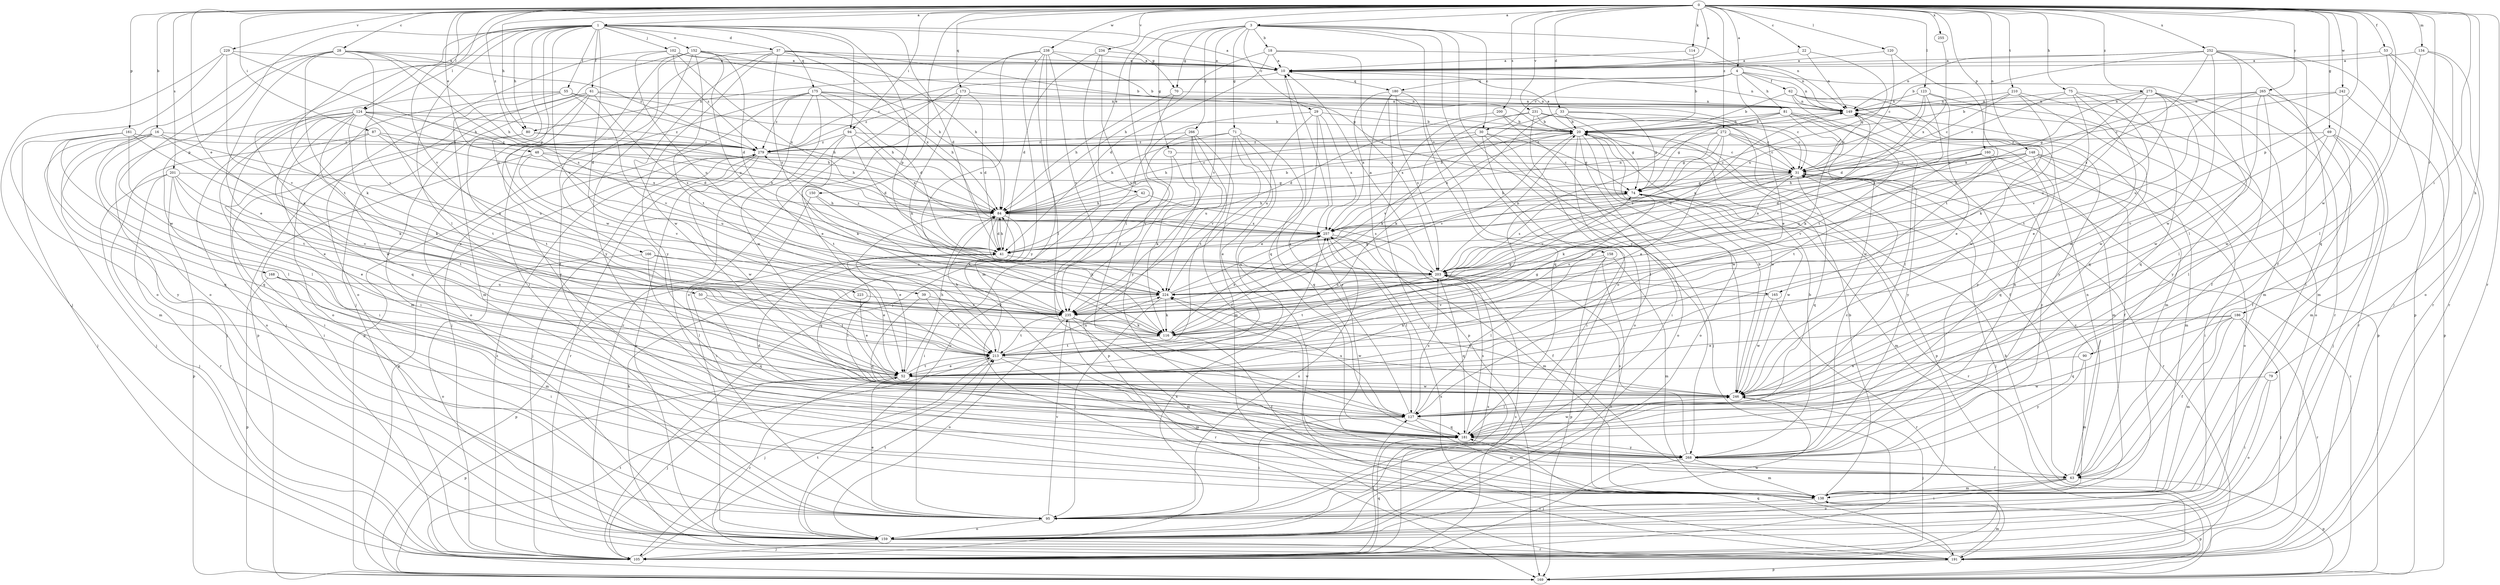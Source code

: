 strict digraph  {
0;
1;
3;
4;
10;
16;
18;
20;
22;
28;
29;
30;
31;
33;
37;
39;
41;
42;
48;
50;
52;
53;
55;
61;
62;
63;
69;
70;
71;
73;
74;
75;
79;
80;
81;
84;
87;
90;
94;
95;
102;
105;
114;
116;
120;
123;
124;
127;
134;
138;
148;
149;
150;
152;
158;
159;
160;
161;
165;
166;
168;
169;
173;
175;
180;
181;
186;
191;
200;
201;
203;
210;
213;
223;
224;
229;
231;
234;
235;
238;
242;
246;
252;
255;
257;
265;
266;
268;
272;
273;
279;
0 -> 1  [label=a];
0 -> 3  [label=a];
0 -> 4  [label=a];
0 -> 10  [label=a];
0 -> 16  [label=b];
0 -> 22  [label=c];
0 -> 28  [label=c];
0 -> 33  [label=d];
0 -> 42  [label=e];
0 -> 48  [label=e];
0 -> 50  [label=e];
0 -> 53  [label=f];
0 -> 69  [label=g];
0 -> 75  [label=h];
0 -> 79  [label=h];
0 -> 80  [label=h];
0 -> 87  [label=i];
0 -> 90  [label=i];
0 -> 94  [label=i];
0 -> 114  [label=k];
0 -> 120  [label=l];
0 -> 123  [label=l];
0 -> 124  [label=l];
0 -> 134  [label=m];
0 -> 148  [label=n];
0 -> 150  [label=o];
0 -> 160  [label=p];
0 -> 161  [label=p];
0 -> 165  [label=p];
0 -> 173  [label=q];
0 -> 186  [label=r];
0 -> 191  [label=r];
0 -> 200  [label=s];
0 -> 201  [label=s];
0 -> 210  [label=t];
0 -> 229  [label=v];
0 -> 231  [label=v];
0 -> 234  [label=v];
0 -> 235  [label=v];
0 -> 238  [label=w];
0 -> 242  [label=w];
0 -> 246  [label=w];
0 -> 252  [label=x];
0 -> 255  [label=x];
0 -> 265  [label=y];
0 -> 272  [label=z];
0 -> 273  [label=z];
0 -> 279  [label=z];
1 -> 10  [label=a];
1 -> 37  [label=d];
1 -> 39  [label=d];
1 -> 41  [label=d];
1 -> 52  [label=e];
1 -> 55  [label=f];
1 -> 61  [label=f];
1 -> 70  [label=g];
1 -> 80  [label=h];
1 -> 94  [label=i];
1 -> 102  [label=j];
1 -> 124  [label=l];
1 -> 127  [label=l];
1 -> 152  [label=o];
1 -> 165  [label=p];
1 -> 166  [label=p];
1 -> 168  [label=p];
1 -> 175  [label=q];
1 -> 213  [label=t];
1 -> 223  [label=u];
1 -> 235  [label=v];
3 -> 18  [label=b];
3 -> 29  [label=c];
3 -> 30  [label=c];
3 -> 70  [label=g];
3 -> 71  [label=g];
3 -> 73  [label=g];
3 -> 127  [label=l];
3 -> 149  [label=n];
3 -> 158  [label=o];
3 -> 159  [label=o];
3 -> 235  [label=v];
3 -> 266  [label=y];
3 -> 268  [label=y];
4 -> 30  [label=c];
4 -> 52  [label=e];
4 -> 62  [label=f];
4 -> 80  [label=h];
4 -> 81  [label=h];
4 -> 149  [label=n];
4 -> 180  [label=q];
4 -> 191  [label=r];
10 -> 149  [label=n];
10 -> 180  [label=q];
10 -> 181  [label=q];
10 -> 279  [label=z];
16 -> 105  [label=j];
16 -> 116  [label=k];
16 -> 127  [label=l];
16 -> 181  [label=q];
16 -> 224  [label=u];
16 -> 268  [label=y];
16 -> 279  [label=z];
18 -> 10  [label=a];
18 -> 41  [label=d];
18 -> 84  [label=h];
18 -> 149  [label=n];
18 -> 203  [label=s];
20 -> 10  [label=a];
20 -> 105  [label=j];
20 -> 127  [label=l];
20 -> 159  [label=o];
20 -> 169  [label=p];
20 -> 235  [label=v];
20 -> 246  [label=w];
20 -> 257  [label=x];
20 -> 279  [label=z];
22 -> 10  [label=a];
22 -> 74  [label=g];
22 -> 149  [label=n];
28 -> 10  [label=a];
28 -> 52  [label=e];
28 -> 84  [label=h];
28 -> 116  [label=k];
28 -> 159  [label=o];
28 -> 203  [label=s];
28 -> 235  [label=v];
28 -> 246  [label=w];
28 -> 279  [label=z];
29 -> 20  [label=b];
29 -> 41  [label=d];
29 -> 52  [label=e];
29 -> 224  [label=u];
29 -> 257  [label=x];
29 -> 268  [label=y];
30 -> 74  [label=g];
30 -> 84  [label=h];
30 -> 95  [label=i];
30 -> 159  [label=o];
30 -> 246  [label=w];
30 -> 279  [label=z];
31 -> 74  [label=g];
31 -> 84  [label=h];
31 -> 105  [label=j];
31 -> 116  [label=k];
31 -> 149  [label=n];
31 -> 181  [label=q];
31 -> 191  [label=r];
31 -> 235  [label=v];
33 -> 20  [label=b];
33 -> 31  [label=c];
33 -> 63  [label=f];
33 -> 74  [label=g];
33 -> 116  [label=k];
33 -> 235  [label=v];
37 -> 10  [label=a];
37 -> 74  [label=g];
37 -> 84  [label=h];
37 -> 95  [label=i];
37 -> 203  [label=s];
37 -> 246  [label=w];
37 -> 257  [label=x];
37 -> 268  [label=y];
39 -> 181  [label=q];
39 -> 213  [label=t];
39 -> 235  [label=v];
41 -> 84  [label=h];
41 -> 127  [label=l];
41 -> 169  [label=p];
41 -> 203  [label=s];
41 -> 279  [label=z];
42 -> 84  [label=h];
42 -> 95  [label=i];
42 -> 203  [label=s];
48 -> 31  [label=c];
48 -> 84  [label=h];
48 -> 95  [label=i];
48 -> 224  [label=u];
48 -> 235  [label=v];
50 -> 181  [label=q];
50 -> 213  [label=t];
50 -> 235  [label=v];
52 -> 84  [label=h];
52 -> 105  [label=j];
52 -> 169  [label=p];
52 -> 191  [label=r];
52 -> 213  [label=t];
52 -> 246  [label=w];
53 -> 10  [label=a];
53 -> 105  [label=j];
53 -> 127  [label=l];
53 -> 191  [label=r];
55 -> 84  [label=h];
55 -> 105  [label=j];
55 -> 138  [label=m];
55 -> 149  [label=n];
55 -> 159  [label=o];
55 -> 235  [label=v];
61 -> 84  [label=h];
61 -> 95  [label=i];
61 -> 149  [label=n];
61 -> 159  [label=o];
61 -> 169  [label=p];
61 -> 203  [label=s];
61 -> 268  [label=y];
62 -> 20  [label=b];
62 -> 149  [label=n];
62 -> 169  [label=p];
62 -> 213  [label=t];
62 -> 246  [label=w];
62 -> 268  [label=y];
63 -> 31  [label=c];
63 -> 95  [label=i];
63 -> 138  [label=m];
63 -> 149  [label=n];
63 -> 159  [label=o];
63 -> 169  [label=p];
69 -> 63  [label=f];
69 -> 105  [label=j];
69 -> 127  [label=l];
69 -> 138  [label=m];
69 -> 235  [label=v];
69 -> 279  [label=z];
70 -> 84  [label=h];
70 -> 149  [label=n];
70 -> 268  [label=y];
71 -> 52  [label=e];
71 -> 84  [label=h];
71 -> 181  [label=q];
71 -> 191  [label=r];
71 -> 213  [label=t];
71 -> 235  [label=v];
71 -> 279  [label=z];
73 -> 31  [label=c];
73 -> 116  [label=k];
73 -> 159  [label=o];
74 -> 84  [label=h];
74 -> 138  [label=m];
74 -> 191  [label=r];
74 -> 203  [label=s];
74 -> 246  [label=w];
75 -> 31  [label=c];
75 -> 52  [label=e];
75 -> 149  [label=n];
75 -> 181  [label=q];
75 -> 235  [label=v];
75 -> 246  [label=w];
79 -> 95  [label=i];
79 -> 159  [label=o];
79 -> 246  [label=w];
80 -> 84  [label=h];
80 -> 95  [label=i];
80 -> 213  [label=t];
80 -> 279  [label=z];
81 -> 20  [label=b];
81 -> 74  [label=g];
81 -> 84  [label=h];
81 -> 116  [label=k];
81 -> 127  [label=l];
81 -> 246  [label=w];
81 -> 268  [label=y];
84 -> 20  [label=b];
84 -> 41  [label=d];
84 -> 52  [label=e];
84 -> 116  [label=k];
84 -> 149  [label=n];
84 -> 181  [label=q];
84 -> 257  [label=x];
87 -> 52  [label=e];
87 -> 138  [label=m];
87 -> 224  [label=u];
87 -> 257  [label=x];
87 -> 279  [label=z];
90 -> 52  [label=e];
90 -> 138  [label=m];
90 -> 268  [label=y];
94 -> 31  [label=c];
94 -> 41  [label=d];
94 -> 116  [label=k];
94 -> 213  [label=t];
94 -> 257  [label=x];
94 -> 279  [label=z];
95 -> 52  [label=e];
95 -> 159  [label=o];
95 -> 235  [label=v];
95 -> 257  [label=x];
102 -> 10  [label=a];
102 -> 84  [label=h];
102 -> 159  [label=o];
102 -> 224  [label=u];
102 -> 257  [label=x];
102 -> 279  [label=z];
105 -> 127  [label=l];
105 -> 181  [label=q];
105 -> 203  [label=s];
105 -> 213  [label=t];
105 -> 257  [label=x];
105 -> 279  [label=z];
114 -> 10  [label=a];
114 -> 20  [label=b];
116 -> 31  [label=c];
116 -> 63  [label=f];
116 -> 74  [label=g];
116 -> 213  [label=t];
116 -> 257  [label=x];
120 -> 10  [label=a];
120 -> 31  [label=c];
120 -> 213  [label=t];
123 -> 41  [label=d];
123 -> 52  [label=e];
123 -> 149  [label=n];
123 -> 159  [label=o];
123 -> 203  [label=s];
123 -> 257  [label=x];
124 -> 20  [label=b];
124 -> 41  [label=d];
124 -> 52  [label=e];
124 -> 84  [label=h];
124 -> 95  [label=i];
124 -> 105  [label=j];
124 -> 138  [label=m];
124 -> 159  [label=o];
124 -> 181  [label=q];
124 -> 213  [label=t];
124 -> 246  [label=w];
124 -> 279  [label=z];
127 -> 10  [label=a];
127 -> 95  [label=i];
127 -> 138  [label=m];
127 -> 181  [label=q];
127 -> 203  [label=s];
127 -> 224  [label=u];
134 -> 10  [label=a];
134 -> 159  [label=o];
134 -> 181  [label=q];
134 -> 191  [label=r];
138 -> 20  [label=b];
138 -> 95  [label=i];
138 -> 169  [label=p];
148 -> 31  [label=c];
148 -> 41  [label=d];
148 -> 63  [label=f];
148 -> 84  [label=h];
148 -> 95  [label=i];
148 -> 138  [label=m];
148 -> 181  [label=q];
148 -> 224  [label=u];
148 -> 235  [label=v];
149 -> 20  [label=b];
149 -> 138  [label=m];
150 -> 84  [label=h];
150 -> 95  [label=i];
150 -> 116  [label=k];
152 -> 10  [label=a];
152 -> 20  [label=b];
152 -> 41  [label=d];
152 -> 63  [label=f];
152 -> 105  [label=j];
152 -> 213  [label=t];
152 -> 224  [label=u];
152 -> 246  [label=w];
152 -> 268  [label=y];
158 -> 127  [label=l];
158 -> 138  [label=m];
158 -> 169  [label=p];
158 -> 191  [label=r];
158 -> 203  [label=s];
159 -> 105  [label=j];
159 -> 191  [label=r];
159 -> 203  [label=s];
159 -> 213  [label=t];
159 -> 246  [label=w];
160 -> 31  [label=c];
160 -> 41  [label=d];
160 -> 159  [label=o];
160 -> 213  [label=t];
160 -> 268  [label=y];
161 -> 105  [label=j];
161 -> 116  [label=k];
161 -> 127  [label=l];
161 -> 181  [label=q];
161 -> 213  [label=t];
161 -> 279  [label=z];
165 -> 191  [label=r];
165 -> 235  [label=v];
165 -> 246  [label=w];
166 -> 52  [label=e];
166 -> 127  [label=l];
166 -> 159  [label=o];
166 -> 203  [label=s];
168 -> 95  [label=i];
168 -> 138  [label=m];
168 -> 169  [label=p];
168 -> 224  [label=u];
169 -> 20  [label=b];
169 -> 31  [label=c];
169 -> 213  [label=t];
173 -> 41  [label=d];
173 -> 52  [label=e];
173 -> 116  [label=k];
173 -> 149  [label=n];
173 -> 279  [label=z];
175 -> 31  [label=c];
175 -> 41  [label=d];
175 -> 84  [label=h];
175 -> 105  [label=j];
175 -> 149  [label=n];
175 -> 169  [label=p];
175 -> 191  [label=r];
175 -> 246  [label=w];
175 -> 279  [label=z];
180 -> 105  [label=j];
180 -> 149  [label=n];
180 -> 169  [label=p];
180 -> 181  [label=q];
180 -> 203  [label=s];
180 -> 257  [label=x];
181 -> 41  [label=d];
181 -> 203  [label=s];
181 -> 246  [label=w];
181 -> 268  [label=y];
186 -> 52  [label=e];
186 -> 63  [label=f];
186 -> 105  [label=j];
186 -> 116  [label=k];
186 -> 138  [label=m];
186 -> 181  [label=q];
186 -> 191  [label=r];
191 -> 84  [label=h];
191 -> 138  [label=m];
191 -> 169  [label=p];
191 -> 181  [label=q];
191 -> 257  [label=x];
200 -> 20  [label=b];
200 -> 41  [label=d];
200 -> 95  [label=i];
201 -> 52  [label=e];
201 -> 74  [label=g];
201 -> 105  [label=j];
201 -> 169  [label=p];
201 -> 191  [label=r];
201 -> 213  [label=t];
201 -> 235  [label=v];
203 -> 10  [label=a];
203 -> 20  [label=b];
203 -> 149  [label=n];
203 -> 181  [label=q];
203 -> 213  [label=t];
203 -> 224  [label=u];
210 -> 20  [label=b];
210 -> 31  [label=c];
210 -> 63  [label=f];
210 -> 116  [label=k];
210 -> 149  [label=n];
210 -> 181  [label=q];
213 -> 52  [label=e];
213 -> 74  [label=g];
213 -> 84  [label=h];
213 -> 105  [label=j];
213 -> 138  [label=m];
213 -> 224  [label=u];
213 -> 246  [label=w];
223 -> 52  [label=e];
223 -> 235  [label=v];
224 -> 74  [label=g];
224 -> 95  [label=i];
224 -> 116  [label=k];
224 -> 235  [label=v];
224 -> 257  [label=x];
229 -> 10  [label=a];
229 -> 84  [label=h];
229 -> 105  [label=j];
229 -> 159  [label=o];
229 -> 235  [label=v];
231 -> 20  [label=b];
231 -> 31  [label=c];
231 -> 74  [label=g];
231 -> 116  [label=k];
231 -> 159  [label=o];
231 -> 257  [label=x];
234 -> 10  [label=a];
234 -> 41  [label=d];
234 -> 105  [label=j];
234 -> 235  [label=v];
235 -> 116  [label=k];
235 -> 138  [label=m];
235 -> 149  [label=n];
235 -> 159  [label=o];
235 -> 191  [label=r];
235 -> 213  [label=t];
235 -> 246  [label=w];
238 -> 10  [label=a];
238 -> 20  [label=b];
238 -> 127  [label=l];
238 -> 138  [label=m];
238 -> 159  [label=o];
238 -> 224  [label=u];
238 -> 235  [label=v];
238 -> 268  [label=y];
242 -> 31  [label=c];
242 -> 149  [label=n];
242 -> 169  [label=p];
242 -> 246  [label=w];
246 -> 20  [label=b];
246 -> 105  [label=j];
246 -> 127  [label=l];
246 -> 224  [label=u];
252 -> 10  [label=a];
252 -> 20  [label=b];
252 -> 63  [label=f];
252 -> 95  [label=i];
252 -> 127  [label=l];
252 -> 149  [label=n];
252 -> 169  [label=p];
252 -> 203  [label=s];
252 -> 246  [label=w];
255 -> 257  [label=x];
257 -> 41  [label=d];
257 -> 63  [label=f];
257 -> 127  [label=l];
257 -> 138  [label=m];
265 -> 127  [label=l];
265 -> 138  [label=m];
265 -> 149  [label=n];
265 -> 191  [label=r];
265 -> 224  [label=u];
265 -> 246  [label=w];
265 -> 257  [label=x];
266 -> 63  [label=f];
266 -> 138  [label=m];
266 -> 169  [label=p];
266 -> 224  [label=u];
266 -> 235  [label=v];
266 -> 279  [label=z];
268 -> 20  [label=b];
268 -> 31  [label=c];
268 -> 63  [label=f];
268 -> 105  [label=j];
268 -> 138  [label=m];
268 -> 149  [label=n];
268 -> 203  [label=s];
272 -> 31  [label=c];
272 -> 52  [label=e];
272 -> 74  [label=g];
272 -> 138  [label=m];
272 -> 203  [label=s];
272 -> 213  [label=t];
272 -> 268  [label=y];
272 -> 279  [label=z];
273 -> 74  [label=g];
273 -> 138  [label=m];
273 -> 149  [label=n];
273 -> 203  [label=s];
273 -> 213  [label=t];
273 -> 224  [label=u];
273 -> 246  [label=w];
273 -> 268  [label=y];
279 -> 31  [label=c];
279 -> 105  [label=j];
279 -> 159  [label=o];
279 -> 169  [label=p];
279 -> 191  [label=r];
279 -> 246  [label=w];
}
